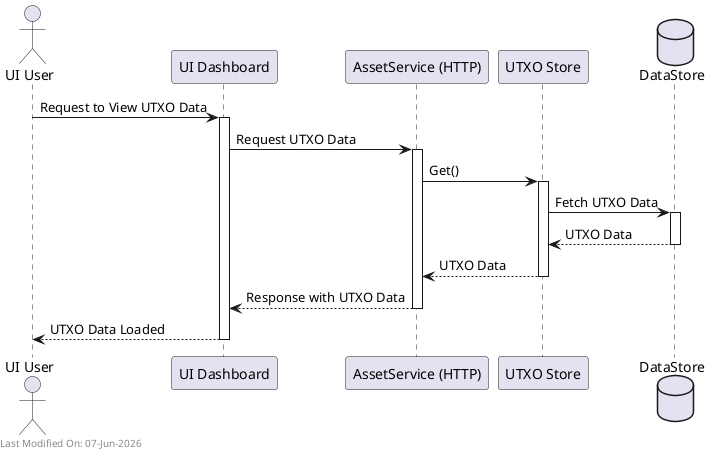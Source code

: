 @startuml
actor "UI User" as UI_USER
participant "UI Dashboard" as UI
participant "AssetService (HTTP)" as AssetService
participant "UTXO Store" as UTXOStore
database "DataStore" as Datastore

UI_USER -> UI: Request to View UTXO Data
activate UI

UI -> AssetService: Request UTXO Data
activate AssetService

AssetService -> UTXOStore: Get()
activate UTXOStore

UTXOStore -> Datastore: Fetch UTXO Data
activate Datastore
Datastore --> UTXOStore: UTXO Data
deactivate Datastore

UTXOStore --> AssetService: UTXO Data
deactivate UTXOStore


AssetService --> UI: Response with UTXO Data
deactivate AssetService

UI --> UI_USER: UTXO Data Loaded

deactivate UI

left footer Last Modified On: %date("dd-MMM-yyyy")

@enduml
